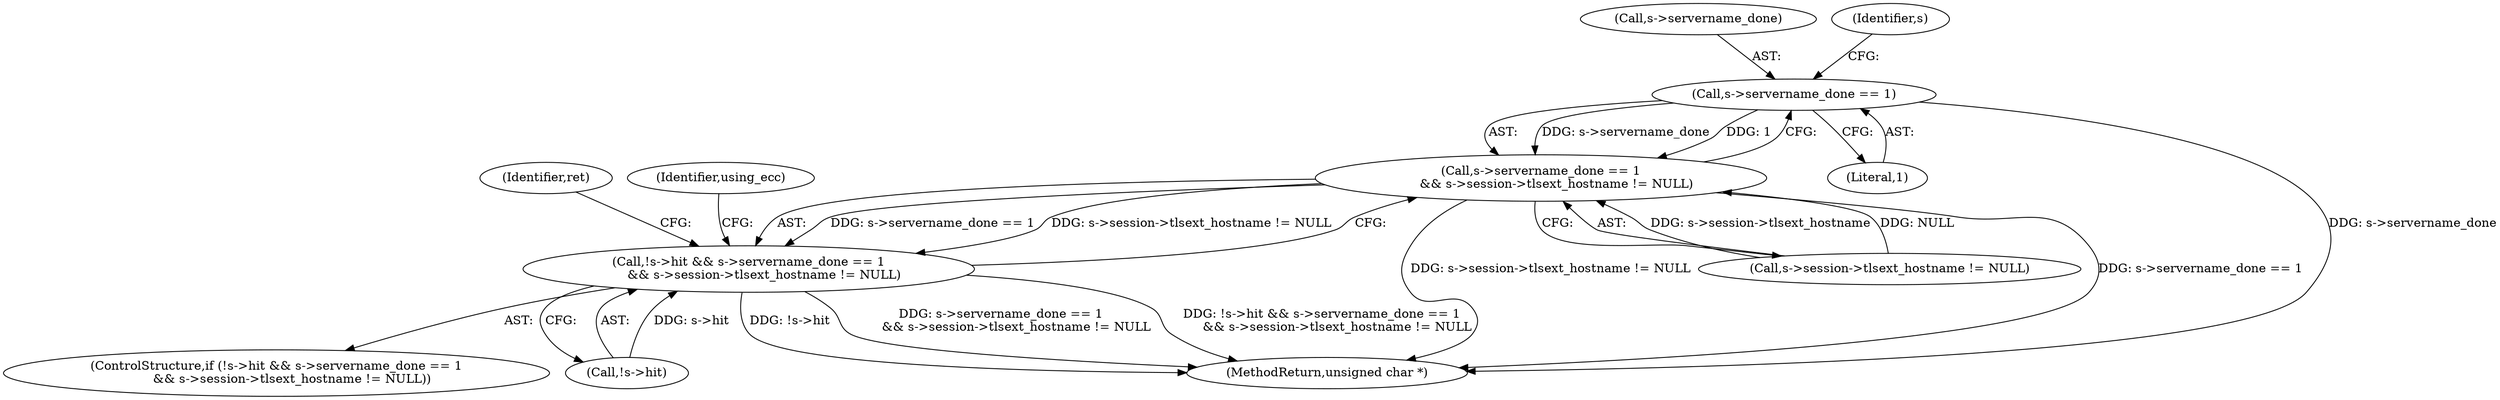 digraph "0_openssl_4ad93618d26a3ea23d36ad5498ff4f59eff3a4d2_6@pointer" {
"1000264" [label="(Call,s->servername_done == 1)"];
"1000263" [label="(Call,s->servername_done == 1\n        && s->session->tlsext_hostname != NULL)"];
"1000258" [label="(Call,!s->hit && s->servername_done == 1\n        && s->session->tlsext_hostname != NULL)"];
"1000264" [label="(Call,s->servername_done == 1)"];
"1000268" [label="(Literal,1)"];
"1000257" [label="(ControlStructure,if (!s->hit && s->servername_done == 1\n        && s->session->tlsext_hostname != NULL))"];
"1000265" [label="(Call,s->servername_done)"];
"1000263" [label="(Call,s->servername_done == 1\n        && s->session->tlsext_hostname != NULL)"];
"1000272" [label="(Identifier,s)"];
"1000269" [label="(Call,s->session->tlsext_hostname != NULL)"];
"1000279" [label="(Identifier,ret)"];
"1000258" [label="(Call,!s->hit && s->servername_done == 1\n        && s->session->tlsext_hostname != NULL)"];
"1000259" [label="(Call,!s->hit)"];
"1000800" [label="(MethodReturn,unsigned char *)"];
"1000291" [label="(Identifier,using_ecc)"];
"1000264" -> "1000263"  [label="AST: "];
"1000264" -> "1000268"  [label="CFG: "];
"1000265" -> "1000264"  [label="AST: "];
"1000268" -> "1000264"  [label="AST: "];
"1000272" -> "1000264"  [label="CFG: "];
"1000263" -> "1000264"  [label="CFG: "];
"1000264" -> "1000800"  [label="DDG: s->servername_done"];
"1000264" -> "1000263"  [label="DDG: s->servername_done"];
"1000264" -> "1000263"  [label="DDG: 1"];
"1000263" -> "1000258"  [label="AST: "];
"1000263" -> "1000269"  [label="CFG: "];
"1000269" -> "1000263"  [label="AST: "];
"1000258" -> "1000263"  [label="CFG: "];
"1000263" -> "1000800"  [label="DDG: s->session->tlsext_hostname != NULL"];
"1000263" -> "1000800"  [label="DDG: s->servername_done == 1"];
"1000263" -> "1000258"  [label="DDG: s->servername_done == 1"];
"1000263" -> "1000258"  [label="DDG: s->session->tlsext_hostname != NULL"];
"1000269" -> "1000263"  [label="DDG: s->session->tlsext_hostname"];
"1000269" -> "1000263"  [label="DDG: NULL"];
"1000258" -> "1000257"  [label="AST: "];
"1000258" -> "1000259"  [label="CFG: "];
"1000259" -> "1000258"  [label="AST: "];
"1000279" -> "1000258"  [label="CFG: "];
"1000291" -> "1000258"  [label="CFG: "];
"1000258" -> "1000800"  [label="DDG: !s->hit"];
"1000258" -> "1000800"  [label="DDG: s->servername_done == 1\n        && s->session->tlsext_hostname != NULL"];
"1000258" -> "1000800"  [label="DDG: !s->hit && s->servername_done == 1\n        && s->session->tlsext_hostname != NULL"];
"1000259" -> "1000258"  [label="DDG: s->hit"];
}

